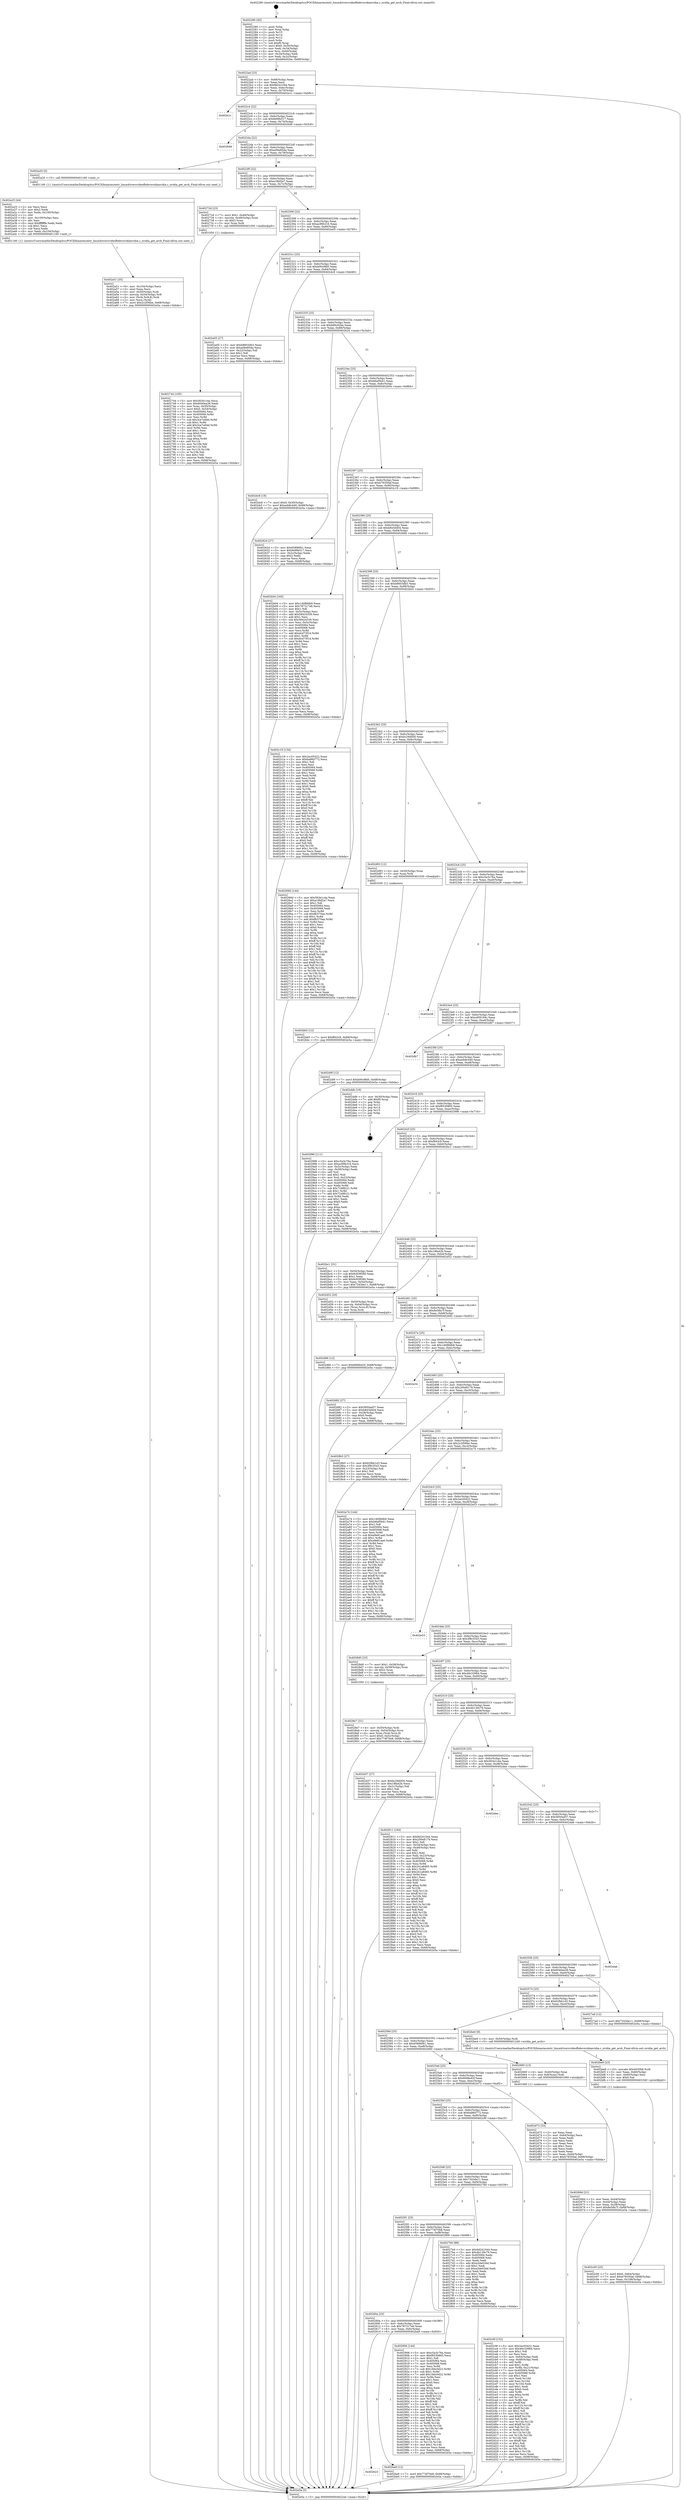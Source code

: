 digraph "0x402280" {
  label = "0x402280 (/mnt/c/Users/mathe/Desktop/tcc/POCII/binaries/extr_linuxdriversvideofbdevnvidianvidia.c_nvidia_get_arch_Final-ollvm.out::main(0))"
  labelloc = "t"
  node[shape=record]

  Entry [label="",width=0.3,height=0.3,shape=circle,fillcolor=black,style=filled]
  "0x4022ad" [label="{
     0x4022ad [23]\l
     | [instrs]\l
     &nbsp;&nbsp;0x4022ad \<+3\>: mov -0x68(%rbp),%eax\l
     &nbsp;&nbsp;0x4022b0 \<+2\>: mov %eax,%ecx\l
     &nbsp;&nbsp;0x4022b2 \<+6\>: sub $0x9d241044,%ecx\l
     &nbsp;&nbsp;0x4022b8 \<+3\>: mov %eax,-0x6c(%rbp)\l
     &nbsp;&nbsp;0x4022bb \<+3\>: mov %ecx,-0x70(%rbp)\l
     &nbsp;&nbsp;0x4022be \<+6\>: je 0000000000402e1c \<main+0xb9c\>\l
  }"]
  "0x402e1c" [label="{
     0x402e1c\l
  }", style=dashed]
  "0x4022c4" [label="{
     0x4022c4 [22]\l
     | [instrs]\l
     &nbsp;&nbsp;0x4022c4 \<+5\>: jmp 00000000004022c9 \<main+0x49\>\l
     &nbsp;&nbsp;0x4022c9 \<+3\>: mov -0x6c(%rbp),%eax\l
     &nbsp;&nbsp;0x4022cc \<+5\>: sub $0x9e99b517,%eax\l
     &nbsp;&nbsp;0x4022d1 \<+3\>: mov %eax,-0x74(%rbp)\l
     &nbsp;&nbsp;0x4022d4 \<+6\>: je 0000000000402648 \<main+0x3c8\>\l
  }"]
  Exit [label="",width=0.3,height=0.3,shape=circle,fillcolor=black,style=filled,peripheries=2]
  "0x402648" [label="{
     0x402648\l
  }", style=dashed]
  "0x4022da" [label="{
     0x4022da [22]\l
     | [instrs]\l
     &nbsp;&nbsp;0x4022da \<+5\>: jmp 00000000004022df \<main+0x5f\>\l
     &nbsp;&nbsp;0x4022df \<+3\>: mov -0x6c(%rbp),%eax\l
     &nbsp;&nbsp;0x4022e2 \<+5\>: sub $0xa06e85da,%eax\l
     &nbsp;&nbsp;0x4022e7 \<+3\>: mov %eax,-0x78(%rbp)\l
     &nbsp;&nbsp;0x4022ea \<+6\>: je 0000000000402a20 \<main+0x7a0\>\l
  }"]
  "0x402d9f" [label="{
     0x402d9f [12]\l
     | [instrs]\l
     &nbsp;&nbsp;0x402d9f \<+7\>: movl $0xb00c9fd5,-0x68(%rbp)\l
     &nbsp;&nbsp;0x402da6 \<+5\>: jmp 0000000000402e5a \<main+0xbda\>\l
  }"]
  "0x402a20" [label="{
     0x402a20 [5]\l
     | [instrs]\l
     &nbsp;&nbsp;0x402a20 \<+5\>: call 0000000000401160 \<next_i\>\l
     | [calls]\l
     &nbsp;&nbsp;0x401160 \{1\} (/mnt/c/Users/mathe/Desktop/tcc/POCII/binaries/extr_linuxdriversvideofbdevnvidianvidia.c_nvidia_get_arch_Final-ollvm.out::next_i)\l
  }"]
  "0x4022f0" [label="{
     0x4022f0 [22]\l
     | [instrs]\l
     &nbsp;&nbsp;0x4022f0 \<+5\>: jmp 00000000004022f5 \<main+0x75\>\l
     &nbsp;&nbsp;0x4022f5 \<+3\>: mov -0x6c(%rbp),%eax\l
     &nbsp;&nbsp;0x4022f8 \<+5\>: sub $0xa18bf2a7,%eax\l
     &nbsp;&nbsp;0x4022fd \<+3\>: mov %eax,-0x7c(%rbp)\l
     &nbsp;&nbsp;0x402300 \<+6\>: je 000000000040272d \<main+0x4ad\>\l
  }"]
  "0x402d66" [label="{
     0x402d66 [12]\l
     | [instrs]\l
     &nbsp;&nbsp;0x402d66 \<+7\>: movl $0x6668e42f,-0x68(%rbp)\l
     &nbsp;&nbsp;0x402d6d \<+5\>: jmp 0000000000402e5a \<main+0xbda\>\l
  }"]
  "0x40272d" [label="{
     0x40272d [23]\l
     | [instrs]\l
     &nbsp;&nbsp;0x40272d \<+7\>: movl $0x1,-0x48(%rbp)\l
     &nbsp;&nbsp;0x402734 \<+4\>: movslq -0x48(%rbp),%rax\l
     &nbsp;&nbsp;0x402738 \<+4\>: shl $0x3,%rax\l
     &nbsp;&nbsp;0x40273c \<+3\>: mov %rax,%rdi\l
     &nbsp;&nbsp;0x40273f \<+5\>: call 0000000000401050 \<malloc@plt\>\l
     | [calls]\l
     &nbsp;&nbsp;0x401050 \{1\} (unknown)\l
  }"]
  "0x402306" [label="{
     0x402306 [22]\l
     | [instrs]\l
     &nbsp;&nbsp;0x402306 \<+5\>: jmp 000000000040230b \<main+0x8b\>\l
     &nbsp;&nbsp;0x40230b \<+3\>: mov -0x6c(%rbp),%eax\l
     &nbsp;&nbsp;0x40230e \<+5\>: sub $0xac99b316,%eax\l
     &nbsp;&nbsp;0x402313 \<+3\>: mov %eax,-0x80(%rbp)\l
     &nbsp;&nbsp;0x402316 \<+6\>: je 0000000000402a05 \<main+0x785\>\l
  }"]
  "0x402c00" [label="{
     0x402c00 [25]\l
     | [instrs]\l
     &nbsp;&nbsp;0x402c00 \<+7\>: movl $0x0,-0x64(%rbp)\l
     &nbsp;&nbsp;0x402c07 \<+7\>: movl $0xb79350af,-0x68(%rbp)\l
     &nbsp;&nbsp;0x402c0e \<+6\>: mov %eax,-0x108(%rbp)\l
     &nbsp;&nbsp;0x402c14 \<+5\>: jmp 0000000000402e5a \<main+0xbda\>\l
  }"]
  "0x402a05" [label="{
     0x402a05 [27]\l
     | [instrs]\l
     &nbsp;&nbsp;0x402a05 \<+5\>: mov $0xb8603db3,%eax\l
     &nbsp;&nbsp;0x402a0a \<+5\>: mov $0xa06e85da,%ecx\l
     &nbsp;&nbsp;0x402a0f \<+3\>: mov -0x22(%rbp),%dl\l
     &nbsp;&nbsp;0x402a12 \<+3\>: test $0x1,%dl\l
     &nbsp;&nbsp;0x402a15 \<+3\>: cmovne %ecx,%eax\l
     &nbsp;&nbsp;0x402a18 \<+3\>: mov %eax,-0x68(%rbp)\l
     &nbsp;&nbsp;0x402a1b \<+5\>: jmp 0000000000402e5a \<main+0xbda\>\l
  }"]
  "0x40231c" [label="{
     0x40231c [25]\l
     | [instrs]\l
     &nbsp;&nbsp;0x40231c \<+5\>: jmp 0000000000402321 \<main+0xa1\>\l
     &nbsp;&nbsp;0x402321 \<+3\>: mov -0x6c(%rbp),%eax\l
     &nbsp;&nbsp;0x402324 \<+5\>: sub $0xb00c9fd5,%eax\l
     &nbsp;&nbsp;0x402329 \<+6\>: mov %eax,-0x84(%rbp)\l
     &nbsp;&nbsp;0x40232f \<+6\>: je 0000000000402dc8 \<main+0xb48\>\l
  }"]
  "0x402be9" [label="{
     0x402be9 [23]\l
     | [instrs]\l
     &nbsp;&nbsp;0x402be9 \<+10\>: movabs $0x4030b6,%rdi\l
     &nbsp;&nbsp;0x402bf3 \<+3\>: mov %eax,-0x60(%rbp)\l
     &nbsp;&nbsp;0x402bf6 \<+3\>: mov -0x60(%rbp),%esi\l
     &nbsp;&nbsp;0x402bf9 \<+2\>: mov $0x0,%al\l
     &nbsp;&nbsp;0x402bfb \<+5\>: call 0000000000401040 \<printf@plt\>\l
     | [calls]\l
     &nbsp;&nbsp;0x401040 \{1\} (unknown)\l
  }"]
  "0x402dc8" [label="{
     0x402dc8 [19]\l
     | [instrs]\l
     &nbsp;&nbsp;0x402dc8 \<+7\>: movl $0x0,-0x30(%rbp)\l
     &nbsp;&nbsp;0x402dcf \<+7\>: movl $0xeeb8c440,-0x68(%rbp)\l
     &nbsp;&nbsp;0x402dd6 \<+5\>: jmp 0000000000402e5a \<main+0xbda\>\l
  }"]
  "0x402335" [label="{
     0x402335 [25]\l
     | [instrs]\l
     &nbsp;&nbsp;0x402335 \<+5\>: jmp 000000000040233a \<main+0xba\>\l
     &nbsp;&nbsp;0x40233a \<+3\>: mov -0x6c(%rbp),%eax\l
     &nbsp;&nbsp;0x40233d \<+5\>: sub $0xb66c62be,%eax\l
     &nbsp;&nbsp;0x402342 \<+6\>: mov %eax,-0x88(%rbp)\l
     &nbsp;&nbsp;0x402348 \<+6\>: je 000000000040262d \<main+0x3ad\>\l
  }"]
  "0x402623" [label="{
     0x402623\l
  }", style=dashed]
  "0x40262d" [label="{
     0x40262d [27]\l
     | [instrs]\l
     &nbsp;&nbsp;0x40262d \<+5\>: mov $0x65896f41,%eax\l
     &nbsp;&nbsp;0x402632 \<+5\>: mov $0x9e99b517,%ecx\l
     &nbsp;&nbsp;0x402637 \<+3\>: mov -0x2c(%rbp),%edx\l
     &nbsp;&nbsp;0x40263a \<+3\>: cmp $0x2,%edx\l
     &nbsp;&nbsp;0x40263d \<+3\>: cmovne %ecx,%eax\l
     &nbsp;&nbsp;0x402640 \<+3\>: mov %eax,-0x68(%rbp)\l
     &nbsp;&nbsp;0x402643 \<+5\>: jmp 0000000000402e5a \<main+0xbda\>\l
  }"]
  "0x40234e" [label="{
     0x40234e [25]\l
     | [instrs]\l
     &nbsp;&nbsp;0x40234e \<+5\>: jmp 0000000000402353 \<main+0xd3\>\l
     &nbsp;&nbsp;0x402353 \<+3\>: mov -0x6c(%rbp),%eax\l
     &nbsp;&nbsp;0x402356 \<+5\>: sub $0xb6af5b41,%eax\l
     &nbsp;&nbsp;0x40235b \<+6\>: mov %eax,-0x8c(%rbp)\l
     &nbsp;&nbsp;0x402361 \<+6\>: je 0000000000402b04 \<main+0x884\>\l
  }"]
  "0x402e5a" [label="{
     0x402e5a [5]\l
     | [instrs]\l
     &nbsp;&nbsp;0x402e5a \<+5\>: jmp 00000000004022ad \<main+0x2d\>\l
  }"]
  "0x402280" [label="{
     0x402280 [45]\l
     | [instrs]\l
     &nbsp;&nbsp;0x402280 \<+1\>: push %rbp\l
     &nbsp;&nbsp;0x402281 \<+3\>: mov %rsp,%rbp\l
     &nbsp;&nbsp;0x402284 \<+2\>: push %r15\l
     &nbsp;&nbsp;0x402286 \<+2\>: push %r14\l
     &nbsp;&nbsp;0x402288 \<+2\>: push %r12\l
     &nbsp;&nbsp;0x40228a \<+1\>: push %rbx\l
     &nbsp;&nbsp;0x40228b \<+7\>: sub $0xf0,%rsp\l
     &nbsp;&nbsp;0x402292 \<+7\>: movl $0x0,-0x30(%rbp)\l
     &nbsp;&nbsp;0x402299 \<+3\>: mov %edi,-0x34(%rbp)\l
     &nbsp;&nbsp;0x40229c \<+4\>: mov %rsi,-0x40(%rbp)\l
     &nbsp;&nbsp;0x4022a0 \<+3\>: mov -0x34(%rbp),%edi\l
     &nbsp;&nbsp;0x4022a3 \<+3\>: mov %edi,-0x2c(%rbp)\l
     &nbsp;&nbsp;0x4022a6 \<+7\>: movl $0xb66c62be,-0x68(%rbp)\l
  }"]
  "0x402ba9" [label="{
     0x402ba9 [12]\l
     | [instrs]\l
     &nbsp;&nbsp;0x402ba9 \<+7\>: movl $0x774f70e8,-0x68(%rbp)\l
     &nbsp;&nbsp;0x402bb0 \<+5\>: jmp 0000000000402e5a \<main+0xbda\>\l
  }"]
  "0x402b04" [label="{
     0x402b04 [165]\l
     | [instrs]\l
     &nbsp;&nbsp;0x402b04 \<+5\>: mov $0x14088db9,%eax\l
     &nbsp;&nbsp;0x402b09 \<+5\>: mov $0x787317e6,%ecx\l
     &nbsp;&nbsp;0x402b0e \<+2\>: mov $0x1,%dl\l
     &nbsp;&nbsp;0x402b10 \<+3\>: mov -0x5c(%rbp),%esi\l
     &nbsp;&nbsp;0x402b13 \<+6\>: add $0x58424339,%esi\l
     &nbsp;&nbsp;0x402b19 \<+3\>: add $0x1,%esi\l
     &nbsp;&nbsp;0x402b1c \<+6\>: sub $0x58424339,%esi\l
     &nbsp;&nbsp;0x402b22 \<+3\>: mov %esi,-0x5c(%rbp)\l
     &nbsp;&nbsp;0x402b25 \<+7\>: mov 0x405064,%esi\l
     &nbsp;&nbsp;0x402b2c \<+7\>: mov 0x405068,%edi\l
     &nbsp;&nbsp;0x402b33 \<+3\>: mov %esi,%r8d\l
     &nbsp;&nbsp;0x402b36 \<+7\>: add $0xdcd73f1d,%r8d\l
     &nbsp;&nbsp;0x402b3d \<+4\>: sub $0x1,%r8d\l
     &nbsp;&nbsp;0x402b41 \<+7\>: sub $0xdcd73f1d,%r8d\l
     &nbsp;&nbsp;0x402b48 \<+4\>: imul %r8d,%esi\l
     &nbsp;&nbsp;0x402b4c \<+3\>: and $0x1,%esi\l
     &nbsp;&nbsp;0x402b4f \<+3\>: cmp $0x0,%esi\l
     &nbsp;&nbsp;0x402b52 \<+4\>: sete %r9b\l
     &nbsp;&nbsp;0x402b56 \<+3\>: cmp $0xa,%edi\l
     &nbsp;&nbsp;0x402b59 \<+4\>: setl %r10b\l
     &nbsp;&nbsp;0x402b5d \<+3\>: mov %r9b,%r11b\l
     &nbsp;&nbsp;0x402b60 \<+4\>: xor $0xff,%r11b\l
     &nbsp;&nbsp;0x402b64 \<+3\>: mov %r10b,%bl\l
     &nbsp;&nbsp;0x402b67 \<+3\>: xor $0xff,%bl\l
     &nbsp;&nbsp;0x402b6a \<+3\>: xor $0x0,%dl\l
     &nbsp;&nbsp;0x402b6d \<+3\>: mov %r11b,%r14b\l
     &nbsp;&nbsp;0x402b70 \<+4\>: and $0x0,%r14b\l
     &nbsp;&nbsp;0x402b74 \<+3\>: and %dl,%r9b\l
     &nbsp;&nbsp;0x402b77 \<+3\>: mov %bl,%r15b\l
     &nbsp;&nbsp;0x402b7a \<+4\>: and $0x0,%r15b\l
     &nbsp;&nbsp;0x402b7e \<+3\>: and %dl,%r10b\l
     &nbsp;&nbsp;0x402b81 \<+3\>: or %r9b,%r14b\l
     &nbsp;&nbsp;0x402b84 \<+3\>: or %r10b,%r15b\l
     &nbsp;&nbsp;0x402b87 \<+3\>: xor %r15b,%r14b\l
     &nbsp;&nbsp;0x402b8a \<+3\>: or %bl,%r11b\l
     &nbsp;&nbsp;0x402b8d \<+4\>: xor $0xff,%r11b\l
     &nbsp;&nbsp;0x402b91 \<+3\>: or $0x0,%dl\l
     &nbsp;&nbsp;0x402b94 \<+3\>: and %dl,%r11b\l
     &nbsp;&nbsp;0x402b97 \<+3\>: or %r11b,%r14b\l
     &nbsp;&nbsp;0x402b9a \<+4\>: test $0x1,%r14b\l
     &nbsp;&nbsp;0x402b9e \<+3\>: cmovne %ecx,%eax\l
     &nbsp;&nbsp;0x402ba1 \<+3\>: mov %eax,-0x68(%rbp)\l
     &nbsp;&nbsp;0x402ba4 \<+5\>: jmp 0000000000402e5a \<main+0xbda\>\l
  }"]
  "0x402367" [label="{
     0x402367 [25]\l
     | [instrs]\l
     &nbsp;&nbsp;0x402367 \<+5\>: jmp 000000000040236c \<main+0xec\>\l
     &nbsp;&nbsp;0x40236c \<+3\>: mov -0x6c(%rbp),%eax\l
     &nbsp;&nbsp;0x40236f \<+5\>: sub $0xb79350af,%eax\l
     &nbsp;&nbsp;0x402374 \<+6\>: mov %eax,-0x90(%rbp)\l
     &nbsp;&nbsp;0x40237a \<+6\>: je 0000000000402c19 \<main+0x999\>\l
  }"]
  "0x402a51" [label="{
     0x402a51 [35]\l
     | [instrs]\l
     &nbsp;&nbsp;0x402a51 \<+6\>: mov -0x104(%rbp),%ecx\l
     &nbsp;&nbsp;0x402a57 \<+3\>: imul %eax,%ecx\l
     &nbsp;&nbsp;0x402a5a \<+4\>: mov -0x50(%rbp),%rdi\l
     &nbsp;&nbsp;0x402a5e \<+4\>: movslq -0x54(%rbp),%r8\l
     &nbsp;&nbsp;0x402a62 \<+4\>: mov (%rdi,%r8,8),%rdi\l
     &nbsp;&nbsp;0x402a66 \<+2\>: mov %ecx,(%rdi)\l
     &nbsp;&nbsp;0x402a68 \<+7\>: movl $0x2c2f56be,-0x68(%rbp)\l
     &nbsp;&nbsp;0x402a6f \<+5\>: jmp 0000000000402e5a \<main+0xbda\>\l
  }"]
  "0x402c19" [label="{
     0x402c19 [134]\l
     | [instrs]\l
     &nbsp;&nbsp;0x402c19 \<+5\>: mov $0x2ec05422,%eax\l
     &nbsp;&nbsp;0x402c1e \<+5\>: mov $0x6a860772,%ecx\l
     &nbsp;&nbsp;0x402c23 \<+2\>: mov $0x1,%dl\l
     &nbsp;&nbsp;0x402c25 \<+2\>: xor %esi,%esi\l
     &nbsp;&nbsp;0x402c27 \<+7\>: mov 0x405064,%edi\l
     &nbsp;&nbsp;0x402c2e \<+8\>: mov 0x405068,%r8d\l
     &nbsp;&nbsp;0x402c36 \<+3\>: sub $0x1,%esi\l
     &nbsp;&nbsp;0x402c39 \<+3\>: mov %edi,%r9d\l
     &nbsp;&nbsp;0x402c3c \<+3\>: add %esi,%r9d\l
     &nbsp;&nbsp;0x402c3f \<+4\>: imul %r9d,%edi\l
     &nbsp;&nbsp;0x402c43 \<+3\>: and $0x1,%edi\l
     &nbsp;&nbsp;0x402c46 \<+3\>: cmp $0x0,%edi\l
     &nbsp;&nbsp;0x402c49 \<+4\>: sete %r10b\l
     &nbsp;&nbsp;0x402c4d \<+4\>: cmp $0xa,%r8d\l
     &nbsp;&nbsp;0x402c51 \<+4\>: setl %r11b\l
     &nbsp;&nbsp;0x402c55 \<+3\>: mov %r10b,%bl\l
     &nbsp;&nbsp;0x402c58 \<+3\>: xor $0xff,%bl\l
     &nbsp;&nbsp;0x402c5b \<+3\>: mov %r11b,%r14b\l
     &nbsp;&nbsp;0x402c5e \<+4\>: xor $0xff,%r14b\l
     &nbsp;&nbsp;0x402c62 \<+3\>: xor $0x0,%dl\l
     &nbsp;&nbsp;0x402c65 \<+3\>: mov %bl,%r15b\l
     &nbsp;&nbsp;0x402c68 \<+4\>: and $0x0,%r15b\l
     &nbsp;&nbsp;0x402c6c \<+3\>: and %dl,%r10b\l
     &nbsp;&nbsp;0x402c6f \<+3\>: mov %r14b,%r12b\l
     &nbsp;&nbsp;0x402c72 \<+4\>: and $0x0,%r12b\l
     &nbsp;&nbsp;0x402c76 \<+3\>: and %dl,%r11b\l
     &nbsp;&nbsp;0x402c79 \<+3\>: or %r10b,%r15b\l
     &nbsp;&nbsp;0x402c7c \<+3\>: or %r11b,%r12b\l
     &nbsp;&nbsp;0x402c7f \<+3\>: xor %r12b,%r15b\l
     &nbsp;&nbsp;0x402c82 \<+3\>: or %r14b,%bl\l
     &nbsp;&nbsp;0x402c85 \<+3\>: xor $0xff,%bl\l
     &nbsp;&nbsp;0x402c88 \<+3\>: or $0x0,%dl\l
     &nbsp;&nbsp;0x402c8b \<+2\>: and %dl,%bl\l
     &nbsp;&nbsp;0x402c8d \<+3\>: or %bl,%r15b\l
     &nbsp;&nbsp;0x402c90 \<+4\>: test $0x1,%r15b\l
     &nbsp;&nbsp;0x402c94 \<+3\>: cmovne %ecx,%eax\l
     &nbsp;&nbsp;0x402c97 \<+3\>: mov %eax,-0x68(%rbp)\l
     &nbsp;&nbsp;0x402c9a \<+5\>: jmp 0000000000402e5a \<main+0xbda\>\l
  }"]
  "0x402380" [label="{
     0x402380 [25]\l
     | [instrs]\l
     &nbsp;&nbsp;0x402380 \<+5\>: jmp 0000000000402385 \<main+0x105\>\l
     &nbsp;&nbsp;0x402385 \<+3\>: mov -0x6c(%rbp),%eax\l
     &nbsp;&nbsp;0x402388 \<+5\>: sub $0xb843d404,%eax\l
     &nbsp;&nbsp;0x40238d \<+6\>: mov %eax,-0x94(%rbp)\l
     &nbsp;&nbsp;0x402393 \<+6\>: je 000000000040269d \<main+0x41d\>\l
  }"]
  "0x402a25" [label="{
     0x402a25 [44]\l
     | [instrs]\l
     &nbsp;&nbsp;0x402a25 \<+2\>: xor %ecx,%ecx\l
     &nbsp;&nbsp;0x402a27 \<+5\>: mov $0x2,%edx\l
     &nbsp;&nbsp;0x402a2c \<+6\>: mov %edx,-0x100(%rbp)\l
     &nbsp;&nbsp;0x402a32 \<+1\>: cltd\l
     &nbsp;&nbsp;0x402a33 \<+6\>: mov -0x100(%rbp),%esi\l
     &nbsp;&nbsp;0x402a39 \<+2\>: idiv %esi\l
     &nbsp;&nbsp;0x402a3b \<+6\>: imul $0xfffffffe,%edx,%edx\l
     &nbsp;&nbsp;0x402a41 \<+3\>: sub $0x1,%ecx\l
     &nbsp;&nbsp;0x402a44 \<+2\>: sub %ecx,%edx\l
     &nbsp;&nbsp;0x402a46 \<+6\>: mov %edx,-0x104(%rbp)\l
     &nbsp;&nbsp;0x402a4c \<+5\>: call 0000000000401160 \<next_i\>\l
     | [calls]\l
     &nbsp;&nbsp;0x401160 \{1\} (/mnt/c/Users/mathe/Desktop/tcc/POCII/binaries/extr_linuxdriversvideofbdevnvidianvidia.c_nvidia_get_arch_Final-ollvm.out::next_i)\l
  }"]
  "0x40269d" [label="{
     0x40269d [144]\l
     | [instrs]\l
     &nbsp;&nbsp;0x40269d \<+5\>: mov $0x563e1c4a,%eax\l
     &nbsp;&nbsp;0x4026a2 \<+5\>: mov $0xa18bf2a7,%ecx\l
     &nbsp;&nbsp;0x4026a7 \<+2\>: mov $0x1,%dl\l
     &nbsp;&nbsp;0x4026a9 \<+7\>: mov 0x405064,%esi\l
     &nbsp;&nbsp;0x4026b0 \<+7\>: mov 0x405068,%edi\l
     &nbsp;&nbsp;0x4026b7 \<+3\>: mov %esi,%r8d\l
     &nbsp;&nbsp;0x4026ba \<+7\>: sub $0xffc570ae,%r8d\l
     &nbsp;&nbsp;0x4026c1 \<+4\>: sub $0x1,%r8d\l
     &nbsp;&nbsp;0x4026c5 \<+7\>: add $0xffc570ae,%r8d\l
     &nbsp;&nbsp;0x4026cc \<+4\>: imul %r8d,%esi\l
     &nbsp;&nbsp;0x4026d0 \<+3\>: and $0x1,%esi\l
     &nbsp;&nbsp;0x4026d3 \<+3\>: cmp $0x0,%esi\l
     &nbsp;&nbsp;0x4026d6 \<+4\>: sete %r9b\l
     &nbsp;&nbsp;0x4026da \<+3\>: cmp $0xa,%edi\l
     &nbsp;&nbsp;0x4026dd \<+4\>: setl %r10b\l
     &nbsp;&nbsp;0x4026e1 \<+3\>: mov %r9b,%r11b\l
     &nbsp;&nbsp;0x4026e4 \<+4\>: xor $0xff,%r11b\l
     &nbsp;&nbsp;0x4026e8 \<+3\>: mov %r10b,%bl\l
     &nbsp;&nbsp;0x4026eb \<+3\>: xor $0xff,%bl\l
     &nbsp;&nbsp;0x4026ee \<+3\>: xor $0x1,%dl\l
     &nbsp;&nbsp;0x4026f1 \<+3\>: mov %r11b,%r14b\l
     &nbsp;&nbsp;0x4026f4 \<+4\>: and $0xff,%r14b\l
     &nbsp;&nbsp;0x4026f8 \<+3\>: and %dl,%r9b\l
     &nbsp;&nbsp;0x4026fb \<+3\>: mov %bl,%r15b\l
     &nbsp;&nbsp;0x4026fe \<+4\>: and $0xff,%r15b\l
     &nbsp;&nbsp;0x402702 \<+3\>: and %dl,%r10b\l
     &nbsp;&nbsp;0x402705 \<+3\>: or %r9b,%r14b\l
     &nbsp;&nbsp;0x402708 \<+3\>: or %r10b,%r15b\l
     &nbsp;&nbsp;0x40270b \<+3\>: xor %r15b,%r14b\l
     &nbsp;&nbsp;0x40270e \<+3\>: or %bl,%r11b\l
     &nbsp;&nbsp;0x402711 \<+4\>: xor $0xff,%r11b\l
     &nbsp;&nbsp;0x402715 \<+3\>: or $0x1,%dl\l
     &nbsp;&nbsp;0x402718 \<+3\>: and %dl,%r11b\l
     &nbsp;&nbsp;0x40271b \<+3\>: or %r11b,%r14b\l
     &nbsp;&nbsp;0x40271e \<+4\>: test $0x1,%r14b\l
     &nbsp;&nbsp;0x402722 \<+3\>: cmovne %ecx,%eax\l
     &nbsp;&nbsp;0x402725 \<+3\>: mov %eax,-0x68(%rbp)\l
     &nbsp;&nbsp;0x402728 \<+5\>: jmp 0000000000402e5a \<main+0xbda\>\l
  }"]
  "0x402399" [label="{
     0x402399 [25]\l
     | [instrs]\l
     &nbsp;&nbsp;0x402399 \<+5\>: jmp 000000000040239e \<main+0x11e\>\l
     &nbsp;&nbsp;0x40239e \<+3\>: mov -0x6c(%rbp),%eax\l
     &nbsp;&nbsp;0x4023a1 \<+5\>: sub $0xb8603db3,%eax\l
     &nbsp;&nbsp;0x4023a6 \<+6\>: mov %eax,-0x98(%rbp)\l
     &nbsp;&nbsp;0x4023ac \<+6\>: je 0000000000402bb5 \<main+0x935\>\l
  }"]
  "0x40260a" [label="{
     0x40260a [25]\l
     | [instrs]\l
     &nbsp;&nbsp;0x40260a \<+5\>: jmp 000000000040260f \<main+0x38f\>\l
     &nbsp;&nbsp;0x40260f \<+3\>: mov -0x6c(%rbp),%eax\l
     &nbsp;&nbsp;0x402612 \<+5\>: sub $0x787317e6,%eax\l
     &nbsp;&nbsp;0x402617 \<+6\>: mov %eax,-0xfc(%rbp)\l
     &nbsp;&nbsp;0x40261d \<+6\>: je 0000000000402ba9 \<main+0x929\>\l
  }"]
  "0x402bb5" [label="{
     0x402bb5 [12]\l
     | [instrs]\l
     &nbsp;&nbsp;0x402bb5 \<+7\>: movl $0xf843c9,-0x68(%rbp)\l
     &nbsp;&nbsp;0x402bbc \<+5\>: jmp 0000000000402e5a \<main+0xbda\>\l
  }"]
  "0x4023b2" [label="{
     0x4023b2 [25]\l
     | [instrs]\l
     &nbsp;&nbsp;0x4023b2 \<+5\>: jmp 00000000004023b7 \<main+0x137\>\l
     &nbsp;&nbsp;0x4023b7 \<+3\>: mov -0x6c(%rbp),%eax\l
     &nbsp;&nbsp;0x4023ba \<+5\>: sub $0xbc29d000,%eax\l
     &nbsp;&nbsp;0x4023bf \<+6\>: mov %eax,-0x9c(%rbp)\l
     &nbsp;&nbsp;0x4023c5 \<+6\>: je 0000000000402d93 \<main+0xb13\>\l
  }"]
  "0x402906" [label="{
     0x402906 [144]\l
     | [instrs]\l
     &nbsp;&nbsp;0x402906 \<+5\>: mov $0xc5a3c76a,%eax\l
     &nbsp;&nbsp;0x40290b \<+5\>: mov $0xf6530865,%ecx\l
     &nbsp;&nbsp;0x402910 \<+2\>: mov $0x1,%dl\l
     &nbsp;&nbsp;0x402912 \<+7\>: mov 0x405064,%esi\l
     &nbsp;&nbsp;0x402919 \<+7\>: mov 0x405068,%edi\l
     &nbsp;&nbsp;0x402920 \<+3\>: mov %esi,%r8d\l
     &nbsp;&nbsp;0x402923 \<+7\>: sub $0x18dc0d22,%r8d\l
     &nbsp;&nbsp;0x40292a \<+4\>: sub $0x1,%r8d\l
     &nbsp;&nbsp;0x40292e \<+7\>: add $0x18dc0d22,%r8d\l
     &nbsp;&nbsp;0x402935 \<+4\>: imul %r8d,%esi\l
     &nbsp;&nbsp;0x402939 \<+3\>: and $0x1,%esi\l
     &nbsp;&nbsp;0x40293c \<+3\>: cmp $0x0,%esi\l
     &nbsp;&nbsp;0x40293f \<+4\>: sete %r9b\l
     &nbsp;&nbsp;0x402943 \<+3\>: cmp $0xa,%edi\l
     &nbsp;&nbsp;0x402946 \<+4\>: setl %r10b\l
     &nbsp;&nbsp;0x40294a \<+3\>: mov %r9b,%r11b\l
     &nbsp;&nbsp;0x40294d \<+4\>: xor $0xff,%r11b\l
     &nbsp;&nbsp;0x402951 \<+3\>: mov %r10b,%bl\l
     &nbsp;&nbsp;0x402954 \<+3\>: xor $0xff,%bl\l
     &nbsp;&nbsp;0x402957 \<+3\>: xor $0x1,%dl\l
     &nbsp;&nbsp;0x40295a \<+3\>: mov %r11b,%r14b\l
     &nbsp;&nbsp;0x40295d \<+4\>: and $0xff,%r14b\l
     &nbsp;&nbsp;0x402961 \<+3\>: and %dl,%r9b\l
     &nbsp;&nbsp;0x402964 \<+3\>: mov %bl,%r15b\l
     &nbsp;&nbsp;0x402967 \<+4\>: and $0xff,%r15b\l
     &nbsp;&nbsp;0x40296b \<+3\>: and %dl,%r10b\l
     &nbsp;&nbsp;0x40296e \<+3\>: or %r9b,%r14b\l
     &nbsp;&nbsp;0x402971 \<+3\>: or %r10b,%r15b\l
     &nbsp;&nbsp;0x402974 \<+3\>: xor %r15b,%r14b\l
     &nbsp;&nbsp;0x402977 \<+3\>: or %bl,%r11b\l
     &nbsp;&nbsp;0x40297a \<+4\>: xor $0xff,%r11b\l
     &nbsp;&nbsp;0x40297e \<+3\>: or $0x1,%dl\l
     &nbsp;&nbsp;0x402981 \<+3\>: and %dl,%r11b\l
     &nbsp;&nbsp;0x402984 \<+3\>: or %r11b,%r14b\l
     &nbsp;&nbsp;0x402987 \<+4\>: test $0x1,%r14b\l
     &nbsp;&nbsp;0x40298b \<+3\>: cmovne %ecx,%eax\l
     &nbsp;&nbsp;0x40298e \<+3\>: mov %eax,-0x68(%rbp)\l
     &nbsp;&nbsp;0x402991 \<+5\>: jmp 0000000000402e5a \<main+0xbda\>\l
  }"]
  "0x402d93" [label="{
     0x402d93 [12]\l
     | [instrs]\l
     &nbsp;&nbsp;0x402d93 \<+4\>: mov -0x50(%rbp),%rax\l
     &nbsp;&nbsp;0x402d97 \<+3\>: mov %rax,%rdi\l
     &nbsp;&nbsp;0x402d9a \<+5\>: call 0000000000401030 \<free@plt\>\l
     | [calls]\l
     &nbsp;&nbsp;0x401030 \{1\} (unknown)\l
  }"]
  "0x4023cb" [label="{
     0x4023cb [25]\l
     | [instrs]\l
     &nbsp;&nbsp;0x4023cb \<+5\>: jmp 00000000004023d0 \<main+0x150\>\l
     &nbsp;&nbsp;0x4023d0 \<+3\>: mov -0x6c(%rbp),%eax\l
     &nbsp;&nbsp;0x4023d3 \<+5\>: sub $0xc5a3c76a,%eax\l
     &nbsp;&nbsp;0x4023d8 \<+6\>: mov %eax,-0xa0(%rbp)\l
     &nbsp;&nbsp;0x4023de \<+6\>: je 0000000000402e28 \<main+0xba8\>\l
  }"]
  "0x4028e7" [label="{
     0x4028e7 [31]\l
     | [instrs]\l
     &nbsp;&nbsp;0x4028e7 \<+4\>: mov -0x50(%rbp),%rdi\l
     &nbsp;&nbsp;0x4028eb \<+4\>: movslq -0x54(%rbp),%rcx\l
     &nbsp;&nbsp;0x4028ef \<+4\>: mov %rax,(%rdi,%rcx,8)\l
     &nbsp;&nbsp;0x4028f3 \<+7\>: movl $0x0,-0x5c(%rbp)\l
     &nbsp;&nbsp;0x4028fa \<+7\>: movl $0x774f70e8,-0x68(%rbp)\l
     &nbsp;&nbsp;0x402901 \<+5\>: jmp 0000000000402e5a \<main+0xbda\>\l
  }"]
  "0x402e28" [label="{
     0x402e28\l
  }", style=dashed]
  "0x4023e4" [label="{
     0x4023e4 [25]\l
     | [instrs]\l
     &nbsp;&nbsp;0x4023e4 \<+5\>: jmp 00000000004023e9 \<main+0x169\>\l
     &nbsp;&nbsp;0x4023e9 \<+3\>: mov -0x6c(%rbp),%eax\l
     &nbsp;&nbsp;0x4023ec \<+5\>: sub $0xc609194c,%eax\l
     &nbsp;&nbsp;0x4023f1 \<+6\>: mov %eax,-0xa4(%rbp)\l
     &nbsp;&nbsp;0x4023f7 \<+6\>: je 0000000000402db7 \<main+0xb37\>\l
  }"]
  "0x4025f1" [label="{
     0x4025f1 [25]\l
     | [instrs]\l
     &nbsp;&nbsp;0x4025f1 \<+5\>: jmp 00000000004025f6 \<main+0x376\>\l
     &nbsp;&nbsp;0x4025f6 \<+3\>: mov -0x6c(%rbp),%eax\l
     &nbsp;&nbsp;0x4025f9 \<+5\>: sub $0x774f70e8,%eax\l
     &nbsp;&nbsp;0x4025fe \<+6\>: mov %eax,-0xf8(%rbp)\l
     &nbsp;&nbsp;0x402604 \<+6\>: je 0000000000402906 \<main+0x686\>\l
  }"]
  "0x402db7" [label="{
     0x402db7\l
  }", style=dashed]
  "0x4023fd" [label="{
     0x4023fd [25]\l
     | [instrs]\l
     &nbsp;&nbsp;0x4023fd \<+5\>: jmp 0000000000402402 \<main+0x182\>\l
     &nbsp;&nbsp;0x402402 \<+3\>: mov -0x6c(%rbp),%eax\l
     &nbsp;&nbsp;0x402405 \<+5\>: sub $0xeeb8c440,%eax\l
     &nbsp;&nbsp;0x40240a \<+6\>: mov %eax,-0xa8(%rbp)\l
     &nbsp;&nbsp;0x402410 \<+6\>: je 0000000000402ddb \<main+0xb5b\>\l
  }"]
  "0x4027b9" [label="{
     0x4027b9 [88]\l
     | [instrs]\l
     &nbsp;&nbsp;0x4027b9 \<+5\>: mov $0x9d241044,%eax\l
     &nbsp;&nbsp;0x4027be \<+5\>: mov $0x4b139c79,%ecx\l
     &nbsp;&nbsp;0x4027c3 \<+7\>: mov 0x405064,%edx\l
     &nbsp;&nbsp;0x4027ca \<+7\>: mov 0x405068,%esi\l
     &nbsp;&nbsp;0x4027d1 \<+2\>: mov %edx,%edi\l
     &nbsp;&nbsp;0x4027d3 \<+6\>: add $0xa3de03dd,%edi\l
     &nbsp;&nbsp;0x4027d9 \<+3\>: sub $0x1,%edi\l
     &nbsp;&nbsp;0x4027dc \<+6\>: sub $0xa3de03dd,%edi\l
     &nbsp;&nbsp;0x4027e2 \<+3\>: imul %edi,%edx\l
     &nbsp;&nbsp;0x4027e5 \<+3\>: and $0x1,%edx\l
     &nbsp;&nbsp;0x4027e8 \<+3\>: cmp $0x0,%edx\l
     &nbsp;&nbsp;0x4027eb \<+4\>: sete %r8b\l
     &nbsp;&nbsp;0x4027ef \<+3\>: cmp $0xa,%esi\l
     &nbsp;&nbsp;0x4027f2 \<+4\>: setl %r9b\l
     &nbsp;&nbsp;0x4027f6 \<+3\>: mov %r8b,%r10b\l
     &nbsp;&nbsp;0x4027f9 \<+3\>: and %r9b,%r10b\l
     &nbsp;&nbsp;0x4027fc \<+3\>: xor %r9b,%r8b\l
     &nbsp;&nbsp;0x4027ff \<+3\>: or %r8b,%r10b\l
     &nbsp;&nbsp;0x402802 \<+4\>: test $0x1,%r10b\l
     &nbsp;&nbsp;0x402806 \<+3\>: cmovne %ecx,%eax\l
     &nbsp;&nbsp;0x402809 \<+3\>: mov %eax,-0x68(%rbp)\l
     &nbsp;&nbsp;0x40280c \<+5\>: jmp 0000000000402e5a \<main+0xbda\>\l
  }"]
  "0x402ddb" [label="{
     0x402ddb [19]\l
     | [instrs]\l
     &nbsp;&nbsp;0x402ddb \<+3\>: mov -0x30(%rbp),%eax\l
     &nbsp;&nbsp;0x402dde \<+7\>: add $0xf0,%rsp\l
     &nbsp;&nbsp;0x402de5 \<+1\>: pop %rbx\l
     &nbsp;&nbsp;0x402de6 \<+2\>: pop %r12\l
     &nbsp;&nbsp;0x402de8 \<+2\>: pop %r14\l
     &nbsp;&nbsp;0x402dea \<+2\>: pop %r15\l
     &nbsp;&nbsp;0x402dec \<+1\>: pop %rbp\l
     &nbsp;&nbsp;0x402ded \<+1\>: ret\l
  }"]
  "0x402416" [label="{
     0x402416 [25]\l
     | [instrs]\l
     &nbsp;&nbsp;0x402416 \<+5\>: jmp 000000000040241b \<main+0x19b\>\l
     &nbsp;&nbsp;0x40241b \<+3\>: mov -0x6c(%rbp),%eax\l
     &nbsp;&nbsp;0x40241e \<+5\>: sub $0xf6530865,%eax\l
     &nbsp;&nbsp;0x402423 \<+6\>: mov %eax,-0xac(%rbp)\l
     &nbsp;&nbsp;0x402429 \<+6\>: je 0000000000402996 \<main+0x716\>\l
  }"]
  "0x4025d8" [label="{
     0x4025d8 [25]\l
     | [instrs]\l
     &nbsp;&nbsp;0x4025d8 \<+5\>: jmp 00000000004025dd \<main+0x35d\>\l
     &nbsp;&nbsp;0x4025dd \<+3\>: mov -0x6c(%rbp),%eax\l
     &nbsp;&nbsp;0x4025e0 \<+5\>: sub $0x7343de11,%eax\l
     &nbsp;&nbsp;0x4025e5 \<+6\>: mov %eax,-0xf4(%rbp)\l
     &nbsp;&nbsp;0x4025eb \<+6\>: je 00000000004027b9 \<main+0x539\>\l
  }"]
  "0x402996" [label="{
     0x402996 [111]\l
     | [instrs]\l
     &nbsp;&nbsp;0x402996 \<+5\>: mov $0xc5a3c76a,%eax\l
     &nbsp;&nbsp;0x40299b \<+5\>: mov $0xac99b316,%ecx\l
     &nbsp;&nbsp;0x4029a0 \<+3\>: mov -0x5c(%rbp),%edx\l
     &nbsp;&nbsp;0x4029a3 \<+3\>: cmp -0x58(%rbp),%edx\l
     &nbsp;&nbsp;0x4029a6 \<+4\>: setl %sil\l
     &nbsp;&nbsp;0x4029aa \<+4\>: and $0x1,%sil\l
     &nbsp;&nbsp;0x4029ae \<+4\>: mov %sil,-0x22(%rbp)\l
     &nbsp;&nbsp;0x4029b2 \<+7\>: mov 0x405064,%edx\l
     &nbsp;&nbsp;0x4029b9 \<+7\>: mov 0x405068,%edi\l
     &nbsp;&nbsp;0x4029c0 \<+3\>: mov %edx,%r8d\l
     &nbsp;&nbsp;0x4029c3 \<+7\>: sub $0x7248fc21,%r8d\l
     &nbsp;&nbsp;0x4029ca \<+4\>: sub $0x1,%r8d\l
     &nbsp;&nbsp;0x4029ce \<+7\>: add $0x7248fc21,%r8d\l
     &nbsp;&nbsp;0x4029d5 \<+4\>: imul %r8d,%edx\l
     &nbsp;&nbsp;0x4029d9 \<+3\>: and $0x1,%edx\l
     &nbsp;&nbsp;0x4029dc \<+3\>: cmp $0x0,%edx\l
     &nbsp;&nbsp;0x4029df \<+4\>: sete %sil\l
     &nbsp;&nbsp;0x4029e3 \<+3\>: cmp $0xa,%edi\l
     &nbsp;&nbsp;0x4029e6 \<+4\>: setl %r9b\l
     &nbsp;&nbsp;0x4029ea \<+3\>: mov %sil,%r10b\l
     &nbsp;&nbsp;0x4029ed \<+3\>: and %r9b,%r10b\l
     &nbsp;&nbsp;0x4029f0 \<+3\>: xor %r9b,%sil\l
     &nbsp;&nbsp;0x4029f3 \<+3\>: or %sil,%r10b\l
     &nbsp;&nbsp;0x4029f6 \<+4\>: test $0x1,%r10b\l
     &nbsp;&nbsp;0x4029fa \<+3\>: cmovne %ecx,%eax\l
     &nbsp;&nbsp;0x4029fd \<+3\>: mov %eax,-0x68(%rbp)\l
     &nbsp;&nbsp;0x402a00 \<+5\>: jmp 0000000000402e5a \<main+0xbda\>\l
  }"]
  "0x40242f" [label="{
     0x40242f [25]\l
     | [instrs]\l
     &nbsp;&nbsp;0x40242f \<+5\>: jmp 0000000000402434 \<main+0x1b4\>\l
     &nbsp;&nbsp;0x402434 \<+3\>: mov -0x6c(%rbp),%eax\l
     &nbsp;&nbsp;0x402437 \<+5\>: sub $0xf843c9,%eax\l
     &nbsp;&nbsp;0x40243c \<+6\>: mov %eax,-0xb0(%rbp)\l
     &nbsp;&nbsp;0x402442 \<+6\>: je 0000000000402bc1 \<main+0x941\>\l
  }"]
  "0x402c9f" [label="{
     0x402c9f [152]\l
     | [instrs]\l
     &nbsp;&nbsp;0x402c9f \<+5\>: mov $0x2ec05422,%eax\l
     &nbsp;&nbsp;0x402ca4 \<+5\>: mov $0x46c33964,%ecx\l
     &nbsp;&nbsp;0x402ca9 \<+2\>: mov $0x1,%dl\l
     &nbsp;&nbsp;0x402cab \<+2\>: xor %esi,%esi\l
     &nbsp;&nbsp;0x402cad \<+3\>: mov -0x64(%rbp),%edi\l
     &nbsp;&nbsp;0x402cb0 \<+3\>: cmp -0x48(%rbp),%edi\l
     &nbsp;&nbsp;0x402cb3 \<+4\>: setl %r8b\l
     &nbsp;&nbsp;0x402cb7 \<+4\>: and $0x1,%r8b\l
     &nbsp;&nbsp;0x402cbb \<+4\>: mov %r8b,-0x21(%rbp)\l
     &nbsp;&nbsp;0x402cbf \<+7\>: mov 0x405064,%edi\l
     &nbsp;&nbsp;0x402cc6 \<+8\>: mov 0x405068,%r9d\l
     &nbsp;&nbsp;0x402cce \<+3\>: sub $0x1,%esi\l
     &nbsp;&nbsp;0x402cd1 \<+3\>: mov %edi,%r10d\l
     &nbsp;&nbsp;0x402cd4 \<+3\>: add %esi,%r10d\l
     &nbsp;&nbsp;0x402cd7 \<+4\>: imul %r10d,%edi\l
     &nbsp;&nbsp;0x402cdb \<+3\>: and $0x1,%edi\l
     &nbsp;&nbsp;0x402cde \<+3\>: cmp $0x0,%edi\l
     &nbsp;&nbsp;0x402ce1 \<+4\>: sete %r8b\l
     &nbsp;&nbsp;0x402ce5 \<+4\>: cmp $0xa,%r9d\l
     &nbsp;&nbsp;0x402ce9 \<+4\>: setl %r11b\l
     &nbsp;&nbsp;0x402ced \<+3\>: mov %r8b,%bl\l
     &nbsp;&nbsp;0x402cf0 \<+3\>: xor $0xff,%bl\l
     &nbsp;&nbsp;0x402cf3 \<+3\>: mov %r11b,%r14b\l
     &nbsp;&nbsp;0x402cf6 \<+4\>: xor $0xff,%r14b\l
     &nbsp;&nbsp;0x402cfa \<+3\>: xor $0x1,%dl\l
     &nbsp;&nbsp;0x402cfd \<+3\>: mov %bl,%r15b\l
     &nbsp;&nbsp;0x402d00 \<+4\>: and $0xff,%r15b\l
     &nbsp;&nbsp;0x402d04 \<+3\>: and %dl,%r8b\l
     &nbsp;&nbsp;0x402d07 \<+3\>: mov %r14b,%r12b\l
     &nbsp;&nbsp;0x402d0a \<+4\>: and $0xff,%r12b\l
     &nbsp;&nbsp;0x402d0e \<+3\>: and %dl,%r11b\l
     &nbsp;&nbsp;0x402d11 \<+3\>: or %r8b,%r15b\l
     &nbsp;&nbsp;0x402d14 \<+3\>: or %r11b,%r12b\l
     &nbsp;&nbsp;0x402d17 \<+3\>: xor %r12b,%r15b\l
     &nbsp;&nbsp;0x402d1a \<+3\>: or %r14b,%bl\l
     &nbsp;&nbsp;0x402d1d \<+3\>: xor $0xff,%bl\l
     &nbsp;&nbsp;0x402d20 \<+3\>: or $0x1,%dl\l
     &nbsp;&nbsp;0x402d23 \<+2\>: and %dl,%bl\l
     &nbsp;&nbsp;0x402d25 \<+3\>: or %bl,%r15b\l
     &nbsp;&nbsp;0x402d28 \<+4\>: test $0x1,%r15b\l
     &nbsp;&nbsp;0x402d2c \<+3\>: cmovne %ecx,%eax\l
     &nbsp;&nbsp;0x402d2f \<+3\>: mov %eax,-0x68(%rbp)\l
     &nbsp;&nbsp;0x402d32 \<+5\>: jmp 0000000000402e5a \<main+0xbda\>\l
  }"]
  "0x402bc1" [label="{
     0x402bc1 [31]\l
     | [instrs]\l
     &nbsp;&nbsp;0x402bc1 \<+3\>: mov -0x54(%rbp),%eax\l
     &nbsp;&nbsp;0x402bc4 \<+5\>: sub $0x9c938580,%eax\l
     &nbsp;&nbsp;0x402bc9 \<+3\>: add $0x1,%eax\l
     &nbsp;&nbsp;0x402bcc \<+5\>: add $0x9c938580,%eax\l
     &nbsp;&nbsp;0x402bd1 \<+3\>: mov %eax,-0x54(%rbp)\l
     &nbsp;&nbsp;0x402bd4 \<+7\>: movl $0x7343de11,-0x68(%rbp)\l
     &nbsp;&nbsp;0x402bdb \<+5\>: jmp 0000000000402e5a \<main+0xbda\>\l
  }"]
  "0x402448" [label="{
     0x402448 [25]\l
     | [instrs]\l
     &nbsp;&nbsp;0x402448 \<+5\>: jmp 000000000040244d \<main+0x1cd\>\l
     &nbsp;&nbsp;0x40244d \<+3\>: mov -0x6c(%rbp),%eax\l
     &nbsp;&nbsp;0x402450 \<+5\>: sub $0x18fa42b,%eax\l
     &nbsp;&nbsp;0x402455 \<+6\>: mov %eax,-0xb4(%rbp)\l
     &nbsp;&nbsp;0x40245b \<+6\>: je 0000000000402d52 \<main+0xad2\>\l
  }"]
  "0x4025bf" [label="{
     0x4025bf [25]\l
     | [instrs]\l
     &nbsp;&nbsp;0x4025bf \<+5\>: jmp 00000000004025c4 \<main+0x344\>\l
     &nbsp;&nbsp;0x4025c4 \<+3\>: mov -0x6c(%rbp),%eax\l
     &nbsp;&nbsp;0x4025c7 \<+5\>: sub $0x6a860772,%eax\l
     &nbsp;&nbsp;0x4025cc \<+6\>: mov %eax,-0xf0(%rbp)\l
     &nbsp;&nbsp;0x4025d2 \<+6\>: je 0000000000402c9f \<main+0xa1f\>\l
  }"]
  "0x402d52" [label="{
     0x402d52 [20]\l
     | [instrs]\l
     &nbsp;&nbsp;0x402d52 \<+4\>: mov -0x50(%rbp),%rax\l
     &nbsp;&nbsp;0x402d56 \<+4\>: movslq -0x64(%rbp),%rcx\l
     &nbsp;&nbsp;0x402d5a \<+4\>: mov (%rax,%rcx,8),%rax\l
     &nbsp;&nbsp;0x402d5e \<+3\>: mov %rax,%rdi\l
     &nbsp;&nbsp;0x402d61 \<+5\>: call 0000000000401030 \<free@plt\>\l
     | [calls]\l
     &nbsp;&nbsp;0x401030 \{1\} (unknown)\l
  }"]
  "0x402461" [label="{
     0x402461 [25]\l
     | [instrs]\l
     &nbsp;&nbsp;0x402461 \<+5\>: jmp 0000000000402466 \<main+0x1e6\>\l
     &nbsp;&nbsp;0x402466 \<+3\>: mov -0x6c(%rbp),%eax\l
     &nbsp;&nbsp;0x402469 \<+5\>: sub $0x8e58a7f,%eax\l
     &nbsp;&nbsp;0x40246e \<+6\>: mov %eax,-0xb8(%rbp)\l
     &nbsp;&nbsp;0x402474 \<+6\>: je 0000000000402682 \<main+0x402\>\l
  }"]
  "0x402d72" [label="{
     0x402d72 [33]\l
     | [instrs]\l
     &nbsp;&nbsp;0x402d72 \<+2\>: xor %eax,%eax\l
     &nbsp;&nbsp;0x402d74 \<+3\>: mov -0x64(%rbp),%ecx\l
     &nbsp;&nbsp;0x402d77 \<+2\>: mov %eax,%edx\l
     &nbsp;&nbsp;0x402d79 \<+2\>: sub %ecx,%edx\l
     &nbsp;&nbsp;0x402d7b \<+2\>: mov %eax,%ecx\l
     &nbsp;&nbsp;0x402d7d \<+3\>: sub $0x1,%ecx\l
     &nbsp;&nbsp;0x402d80 \<+2\>: add %ecx,%edx\l
     &nbsp;&nbsp;0x402d82 \<+2\>: sub %edx,%eax\l
     &nbsp;&nbsp;0x402d84 \<+3\>: mov %eax,-0x64(%rbp)\l
     &nbsp;&nbsp;0x402d87 \<+7\>: movl $0xb79350af,-0x68(%rbp)\l
     &nbsp;&nbsp;0x402d8e \<+5\>: jmp 0000000000402e5a \<main+0xbda\>\l
  }"]
  "0x402682" [label="{
     0x402682 [27]\l
     | [instrs]\l
     &nbsp;&nbsp;0x402682 \<+5\>: mov $0x5850ad57,%eax\l
     &nbsp;&nbsp;0x402687 \<+5\>: mov $0xb843d404,%ecx\l
     &nbsp;&nbsp;0x40268c \<+3\>: mov -0x28(%rbp),%edx\l
     &nbsp;&nbsp;0x40268f \<+3\>: cmp $0x0,%edx\l
     &nbsp;&nbsp;0x402692 \<+3\>: cmove %ecx,%eax\l
     &nbsp;&nbsp;0x402695 \<+3\>: mov %eax,-0x68(%rbp)\l
     &nbsp;&nbsp;0x402698 \<+5\>: jmp 0000000000402e5a \<main+0xbda\>\l
  }"]
  "0x40247a" [label="{
     0x40247a [25]\l
     | [instrs]\l
     &nbsp;&nbsp;0x40247a \<+5\>: jmp 000000000040247f \<main+0x1ff\>\l
     &nbsp;&nbsp;0x40247f \<+3\>: mov -0x6c(%rbp),%eax\l
     &nbsp;&nbsp;0x402482 \<+5\>: sub $0x14088db9,%eax\l
     &nbsp;&nbsp;0x402487 \<+6\>: mov %eax,-0xbc(%rbp)\l
     &nbsp;&nbsp;0x40248d \<+6\>: je 0000000000402e34 \<main+0xbb4\>\l
  }"]
  "0x402744" [label="{
     0x402744 [105]\l
     | [instrs]\l
     &nbsp;&nbsp;0x402744 \<+5\>: mov $0x563e1c4a,%ecx\l
     &nbsp;&nbsp;0x402749 \<+5\>: mov $0x6040ea39,%edx\l
     &nbsp;&nbsp;0x40274e \<+4\>: mov %rax,-0x50(%rbp)\l
     &nbsp;&nbsp;0x402752 \<+7\>: movl $0x0,-0x54(%rbp)\l
     &nbsp;&nbsp;0x402759 \<+7\>: mov 0x405064,%esi\l
     &nbsp;&nbsp;0x402760 \<+8\>: mov 0x405068,%r8d\l
     &nbsp;&nbsp;0x402768 \<+3\>: mov %esi,%r9d\l
     &nbsp;&nbsp;0x40276b \<+7\>: sub $0x3ce7a94d,%r9d\l
     &nbsp;&nbsp;0x402772 \<+4\>: sub $0x1,%r9d\l
     &nbsp;&nbsp;0x402776 \<+7\>: add $0x3ce7a94d,%r9d\l
     &nbsp;&nbsp;0x40277d \<+4\>: imul %r9d,%esi\l
     &nbsp;&nbsp;0x402781 \<+3\>: and $0x1,%esi\l
     &nbsp;&nbsp;0x402784 \<+3\>: cmp $0x0,%esi\l
     &nbsp;&nbsp;0x402787 \<+4\>: sete %r10b\l
     &nbsp;&nbsp;0x40278b \<+4\>: cmp $0xa,%r8d\l
     &nbsp;&nbsp;0x40278f \<+4\>: setl %r11b\l
     &nbsp;&nbsp;0x402793 \<+3\>: mov %r10b,%bl\l
     &nbsp;&nbsp;0x402796 \<+3\>: and %r11b,%bl\l
     &nbsp;&nbsp;0x402799 \<+3\>: xor %r11b,%r10b\l
     &nbsp;&nbsp;0x40279c \<+3\>: or %r10b,%bl\l
     &nbsp;&nbsp;0x40279f \<+3\>: test $0x1,%bl\l
     &nbsp;&nbsp;0x4027a2 \<+3\>: cmovne %edx,%ecx\l
     &nbsp;&nbsp;0x4027a5 \<+3\>: mov %ecx,-0x68(%rbp)\l
     &nbsp;&nbsp;0x4027a8 \<+5\>: jmp 0000000000402e5a \<main+0xbda\>\l
  }"]
  "0x402e34" [label="{
     0x402e34\l
  }", style=dashed]
  "0x402493" [label="{
     0x402493 [25]\l
     | [instrs]\l
     &nbsp;&nbsp;0x402493 \<+5\>: jmp 0000000000402498 \<main+0x218\>\l
     &nbsp;&nbsp;0x402498 \<+3\>: mov -0x6c(%rbp),%eax\l
     &nbsp;&nbsp;0x40249b \<+5\>: sub $0x200e8179,%eax\l
     &nbsp;&nbsp;0x4024a0 \<+6\>: mov %eax,-0xc0(%rbp)\l
     &nbsp;&nbsp;0x4024a6 \<+6\>: je 00000000004028b5 \<main+0x635\>\l
  }"]
  "0x40266d" [label="{
     0x40266d [21]\l
     | [instrs]\l
     &nbsp;&nbsp;0x40266d \<+3\>: mov %eax,-0x44(%rbp)\l
     &nbsp;&nbsp;0x402670 \<+3\>: mov -0x44(%rbp),%eax\l
     &nbsp;&nbsp;0x402673 \<+3\>: mov %eax,-0x28(%rbp)\l
     &nbsp;&nbsp;0x402676 \<+7\>: movl $0x8e58a7f,-0x68(%rbp)\l
     &nbsp;&nbsp;0x40267d \<+5\>: jmp 0000000000402e5a \<main+0xbda\>\l
  }"]
  "0x4028b5" [label="{
     0x4028b5 [27]\l
     | [instrs]\l
     &nbsp;&nbsp;0x4028b5 \<+5\>: mov $0x62fbb1d3,%eax\l
     &nbsp;&nbsp;0x4028ba \<+5\>: mov $0x3f9c5543,%ecx\l
     &nbsp;&nbsp;0x4028bf \<+3\>: mov -0x23(%rbp),%dl\l
     &nbsp;&nbsp;0x4028c2 \<+3\>: test $0x1,%dl\l
     &nbsp;&nbsp;0x4028c5 \<+3\>: cmovne %ecx,%eax\l
     &nbsp;&nbsp;0x4028c8 \<+3\>: mov %eax,-0x68(%rbp)\l
     &nbsp;&nbsp;0x4028cb \<+5\>: jmp 0000000000402e5a \<main+0xbda\>\l
  }"]
  "0x4024ac" [label="{
     0x4024ac [25]\l
     | [instrs]\l
     &nbsp;&nbsp;0x4024ac \<+5\>: jmp 00000000004024b1 \<main+0x231\>\l
     &nbsp;&nbsp;0x4024b1 \<+3\>: mov -0x6c(%rbp),%eax\l
     &nbsp;&nbsp;0x4024b4 \<+5\>: sub $0x2c2f56be,%eax\l
     &nbsp;&nbsp;0x4024b9 \<+6\>: mov %eax,-0xc4(%rbp)\l
     &nbsp;&nbsp;0x4024bf \<+6\>: je 0000000000402a74 \<main+0x7f4\>\l
  }"]
  "0x4025a6" [label="{
     0x4025a6 [25]\l
     | [instrs]\l
     &nbsp;&nbsp;0x4025a6 \<+5\>: jmp 00000000004025ab \<main+0x32b\>\l
     &nbsp;&nbsp;0x4025ab \<+3\>: mov -0x6c(%rbp),%eax\l
     &nbsp;&nbsp;0x4025ae \<+5\>: sub $0x6668e42f,%eax\l
     &nbsp;&nbsp;0x4025b3 \<+6\>: mov %eax,-0xec(%rbp)\l
     &nbsp;&nbsp;0x4025b9 \<+6\>: je 0000000000402d72 \<main+0xaf2\>\l
  }"]
  "0x402a74" [label="{
     0x402a74 [144]\l
     | [instrs]\l
     &nbsp;&nbsp;0x402a74 \<+5\>: mov $0x14088db9,%eax\l
     &nbsp;&nbsp;0x402a79 \<+5\>: mov $0xb6af5b41,%ecx\l
     &nbsp;&nbsp;0x402a7e \<+2\>: mov $0x1,%dl\l
     &nbsp;&nbsp;0x402a80 \<+7\>: mov 0x405064,%esi\l
     &nbsp;&nbsp;0x402a87 \<+7\>: mov 0x405068,%edi\l
     &nbsp;&nbsp;0x402a8e \<+3\>: mov %esi,%r8d\l
     &nbsp;&nbsp;0x402a91 \<+7\>: sub $0xe9e81aa0,%r8d\l
     &nbsp;&nbsp;0x402a98 \<+4\>: sub $0x1,%r8d\l
     &nbsp;&nbsp;0x402a9c \<+7\>: add $0xe9e81aa0,%r8d\l
     &nbsp;&nbsp;0x402aa3 \<+4\>: imul %r8d,%esi\l
     &nbsp;&nbsp;0x402aa7 \<+3\>: and $0x1,%esi\l
     &nbsp;&nbsp;0x402aaa \<+3\>: cmp $0x0,%esi\l
     &nbsp;&nbsp;0x402aad \<+4\>: sete %r9b\l
     &nbsp;&nbsp;0x402ab1 \<+3\>: cmp $0xa,%edi\l
     &nbsp;&nbsp;0x402ab4 \<+4\>: setl %r10b\l
     &nbsp;&nbsp;0x402ab8 \<+3\>: mov %r9b,%r11b\l
     &nbsp;&nbsp;0x402abb \<+4\>: xor $0xff,%r11b\l
     &nbsp;&nbsp;0x402abf \<+3\>: mov %r10b,%bl\l
     &nbsp;&nbsp;0x402ac2 \<+3\>: xor $0xff,%bl\l
     &nbsp;&nbsp;0x402ac5 \<+3\>: xor $0x1,%dl\l
     &nbsp;&nbsp;0x402ac8 \<+3\>: mov %r11b,%r14b\l
     &nbsp;&nbsp;0x402acb \<+4\>: and $0xff,%r14b\l
     &nbsp;&nbsp;0x402acf \<+3\>: and %dl,%r9b\l
     &nbsp;&nbsp;0x402ad2 \<+3\>: mov %bl,%r15b\l
     &nbsp;&nbsp;0x402ad5 \<+4\>: and $0xff,%r15b\l
     &nbsp;&nbsp;0x402ad9 \<+3\>: and %dl,%r10b\l
     &nbsp;&nbsp;0x402adc \<+3\>: or %r9b,%r14b\l
     &nbsp;&nbsp;0x402adf \<+3\>: or %r10b,%r15b\l
     &nbsp;&nbsp;0x402ae2 \<+3\>: xor %r15b,%r14b\l
     &nbsp;&nbsp;0x402ae5 \<+3\>: or %bl,%r11b\l
     &nbsp;&nbsp;0x402ae8 \<+4\>: xor $0xff,%r11b\l
     &nbsp;&nbsp;0x402aec \<+3\>: or $0x1,%dl\l
     &nbsp;&nbsp;0x402aef \<+3\>: and %dl,%r11b\l
     &nbsp;&nbsp;0x402af2 \<+3\>: or %r11b,%r14b\l
     &nbsp;&nbsp;0x402af5 \<+4\>: test $0x1,%r14b\l
     &nbsp;&nbsp;0x402af9 \<+3\>: cmovne %ecx,%eax\l
     &nbsp;&nbsp;0x402afc \<+3\>: mov %eax,-0x68(%rbp)\l
     &nbsp;&nbsp;0x402aff \<+5\>: jmp 0000000000402e5a \<main+0xbda\>\l
  }"]
  "0x4024c5" [label="{
     0x4024c5 [25]\l
     | [instrs]\l
     &nbsp;&nbsp;0x4024c5 \<+5\>: jmp 00000000004024ca \<main+0x24a\>\l
     &nbsp;&nbsp;0x4024ca \<+3\>: mov -0x6c(%rbp),%eax\l
     &nbsp;&nbsp;0x4024cd \<+5\>: sub $0x2ec05422,%eax\l
     &nbsp;&nbsp;0x4024d2 \<+6\>: mov %eax,-0xc8(%rbp)\l
     &nbsp;&nbsp;0x4024d8 \<+6\>: je 0000000000402e53 \<main+0xbd3\>\l
  }"]
  "0x402660" [label="{
     0x402660 [13]\l
     | [instrs]\l
     &nbsp;&nbsp;0x402660 \<+4\>: mov -0x40(%rbp),%rax\l
     &nbsp;&nbsp;0x402664 \<+4\>: mov 0x8(%rax),%rdi\l
     &nbsp;&nbsp;0x402668 \<+5\>: call 0000000000401060 \<atoi@plt\>\l
     | [calls]\l
     &nbsp;&nbsp;0x401060 \{1\} (unknown)\l
  }"]
  "0x402e53" [label="{
     0x402e53\l
  }", style=dashed]
  "0x4024de" [label="{
     0x4024de [25]\l
     | [instrs]\l
     &nbsp;&nbsp;0x4024de \<+5\>: jmp 00000000004024e3 \<main+0x263\>\l
     &nbsp;&nbsp;0x4024e3 \<+3\>: mov -0x6c(%rbp),%eax\l
     &nbsp;&nbsp;0x4024e6 \<+5\>: sub $0x3f9c5543,%eax\l
     &nbsp;&nbsp;0x4024eb \<+6\>: mov %eax,-0xcc(%rbp)\l
     &nbsp;&nbsp;0x4024f1 \<+6\>: je 00000000004028d0 \<main+0x650\>\l
  }"]
  "0x40258d" [label="{
     0x40258d [25]\l
     | [instrs]\l
     &nbsp;&nbsp;0x40258d \<+5\>: jmp 0000000000402592 \<main+0x312\>\l
     &nbsp;&nbsp;0x402592 \<+3\>: mov -0x6c(%rbp),%eax\l
     &nbsp;&nbsp;0x402595 \<+5\>: sub $0x65896f41,%eax\l
     &nbsp;&nbsp;0x40259a \<+6\>: mov %eax,-0xe8(%rbp)\l
     &nbsp;&nbsp;0x4025a0 \<+6\>: je 0000000000402660 \<main+0x3e0\>\l
  }"]
  "0x4028d0" [label="{
     0x4028d0 [23]\l
     | [instrs]\l
     &nbsp;&nbsp;0x4028d0 \<+7\>: movl $0x1,-0x58(%rbp)\l
     &nbsp;&nbsp;0x4028d7 \<+4\>: movslq -0x58(%rbp),%rax\l
     &nbsp;&nbsp;0x4028db \<+4\>: shl $0x2,%rax\l
     &nbsp;&nbsp;0x4028df \<+3\>: mov %rax,%rdi\l
     &nbsp;&nbsp;0x4028e2 \<+5\>: call 0000000000401050 \<malloc@plt\>\l
     | [calls]\l
     &nbsp;&nbsp;0x401050 \{1\} (unknown)\l
  }"]
  "0x4024f7" [label="{
     0x4024f7 [25]\l
     | [instrs]\l
     &nbsp;&nbsp;0x4024f7 \<+5\>: jmp 00000000004024fc \<main+0x27c\>\l
     &nbsp;&nbsp;0x4024fc \<+3\>: mov -0x6c(%rbp),%eax\l
     &nbsp;&nbsp;0x4024ff \<+5\>: sub $0x46c33964,%eax\l
     &nbsp;&nbsp;0x402504 \<+6\>: mov %eax,-0xd0(%rbp)\l
     &nbsp;&nbsp;0x40250a \<+6\>: je 0000000000402d37 \<main+0xab7\>\l
  }"]
  "0x402be0" [label="{
     0x402be0 [9]\l
     | [instrs]\l
     &nbsp;&nbsp;0x402be0 \<+4\>: mov -0x50(%rbp),%rdi\l
     &nbsp;&nbsp;0x402be4 \<+5\>: call 0000000000401240 \<nvidia_get_arch\>\l
     | [calls]\l
     &nbsp;&nbsp;0x401240 \{1\} (/mnt/c/Users/mathe/Desktop/tcc/POCII/binaries/extr_linuxdriversvideofbdevnvidianvidia.c_nvidia_get_arch_Final-ollvm.out::nvidia_get_arch)\l
  }"]
  "0x402d37" [label="{
     0x402d37 [27]\l
     | [instrs]\l
     &nbsp;&nbsp;0x402d37 \<+5\>: mov $0xbc29d000,%eax\l
     &nbsp;&nbsp;0x402d3c \<+5\>: mov $0x18fa42b,%ecx\l
     &nbsp;&nbsp;0x402d41 \<+3\>: mov -0x21(%rbp),%dl\l
     &nbsp;&nbsp;0x402d44 \<+3\>: test $0x1,%dl\l
     &nbsp;&nbsp;0x402d47 \<+3\>: cmovne %ecx,%eax\l
     &nbsp;&nbsp;0x402d4a \<+3\>: mov %eax,-0x68(%rbp)\l
     &nbsp;&nbsp;0x402d4d \<+5\>: jmp 0000000000402e5a \<main+0xbda\>\l
  }"]
  "0x402510" [label="{
     0x402510 [25]\l
     | [instrs]\l
     &nbsp;&nbsp;0x402510 \<+5\>: jmp 0000000000402515 \<main+0x295\>\l
     &nbsp;&nbsp;0x402515 \<+3\>: mov -0x6c(%rbp),%eax\l
     &nbsp;&nbsp;0x402518 \<+5\>: sub $0x4b139c79,%eax\l
     &nbsp;&nbsp;0x40251d \<+6\>: mov %eax,-0xd4(%rbp)\l
     &nbsp;&nbsp;0x402523 \<+6\>: je 0000000000402811 \<main+0x591\>\l
  }"]
  "0x402574" [label="{
     0x402574 [25]\l
     | [instrs]\l
     &nbsp;&nbsp;0x402574 \<+5\>: jmp 0000000000402579 \<main+0x2f9\>\l
     &nbsp;&nbsp;0x402579 \<+3\>: mov -0x6c(%rbp),%eax\l
     &nbsp;&nbsp;0x40257c \<+5\>: sub $0x62fbb1d3,%eax\l
     &nbsp;&nbsp;0x402581 \<+6\>: mov %eax,-0xe4(%rbp)\l
     &nbsp;&nbsp;0x402587 \<+6\>: je 0000000000402be0 \<main+0x960\>\l
  }"]
  "0x402811" [label="{
     0x402811 [164]\l
     | [instrs]\l
     &nbsp;&nbsp;0x402811 \<+5\>: mov $0x9d241044,%eax\l
     &nbsp;&nbsp;0x402816 \<+5\>: mov $0x200e8179,%ecx\l
     &nbsp;&nbsp;0x40281b \<+2\>: mov $0x1,%dl\l
     &nbsp;&nbsp;0x40281d \<+3\>: mov -0x54(%rbp),%esi\l
     &nbsp;&nbsp;0x402820 \<+3\>: cmp -0x48(%rbp),%esi\l
     &nbsp;&nbsp;0x402823 \<+4\>: setl %dil\l
     &nbsp;&nbsp;0x402827 \<+4\>: and $0x1,%dil\l
     &nbsp;&nbsp;0x40282b \<+4\>: mov %dil,-0x23(%rbp)\l
     &nbsp;&nbsp;0x40282f \<+7\>: mov 0x405064,%esi\l
     &nbsp;&nbsp;0x402836 \<+8\>: mov 0x405068,%r8d\l
     &nbsp;&nbsp;0x40283e \<+3\>: mov %esi,%r9d\l
     &nbsp;&nbsp;0x402841 \<+7\>: sub $0x241a8485,%r9d\l
     &nbsp;&nbsp;0x402848 \<+4\>: sub $0x1,%r9d\l
     &nbsp;&nbsp;0x40284c \<+7\>: add $0x241a8485,%r9d\l
     &nbsp;&nbsp;0x402853 \<+4\>: imul %r9d,%esi\l
     &nbsp;&nbsp;0x402857 \<+3\>: and $0x1,%esi\l
     &nbsp;&nbsp;0x40285a \<+3\>: cmp $0x0,%esi\l
     &nbsp;&nbsp;0x40285d \<+4\>: sete %dil\l
     &nbsp;&nbsp;0x402861 \<+4\>: cmp $0xa,%r8d\l
     &nbsp;&nbsp;0x402865 \<+4\>: setl %r10b\l
     &nbsp;&nbsp;0x402869 \<+3\>: mov %dil,%r11b\l
     &nbsp;&nbsp;0x40286c \<+4\>: xor $0xff,%r11b\l
     &nbsp;&nbsp;0x402870 \<+3\>: mov %r10b,%bl\l
     &nbsp;&nbsp;0x402873 \<+3\>: xor $0xff,%bl\l
     &nbsp;&nbsp;0x402876 \<+3\>: xor $0x0,%dl\l
     &nbsp;&nbsp;0x402879 \<+3\>: mov %r11b,%r14b\l
     &nbsp;&nbsp;0x40287c \<+4\>: and $0x0,%r14b\l
     &nbsp;&nbsp;0x402880 \<+3\>: and %dl,%dil\l
     &nbsp;&nbsp;0x402883 \<+3\>: mov %bl,%r15b\l
     &nbsp;&nbsp;0x402886 \<+4\>: and $0x0,%r15b\l
     &nbsp;&nbsp;0x40288a \<+3\>: and %dl,%r10b\l
     &nbsp;&nbsp;0x40288d \<+3\>: or %dil,%r14b\l
     &nbsp;&nbsp;0x402890 \<+3\>: or %r10b,%r15b\l
     &nbsp;&nbsp;0x402893 \<+3\>: xor %r15b,%r14b\l
     &nbsp;&nbsp;0x402896 \<+3\>: or %bl,%r11b\l
     &nbsp;&nbsp;0x402899 \<+4\>: xor $0xff,%r11b\l
     &nbsp;&nbsp;0x40289d \<+3\>: or $0x0,%dl\l
     &nbsp;&nbsp;0x4028a0 \<+3\>: and %dl,%r11b\l
     &nbsp;&nbsp;0x4028a3 \<+3\>: or %r11b,%r14b\l
     &nbsp;&nbsp;0x4028a6 \<+4\>: test $0x1,%r14b\l
     &nbsp;&nbsp;0x4028aa \<+3\>: cmovne %ecx,%eax\l
     &nbsp;&nbsp;0x4028ad \<+3\>: mov %eax,-0x68(%rbp)\l
     &nbsp;&nbsp;0x4028b0 \<+5\>: jmp 0000000000402e5a \<main+0xbda\>\l
  }"]
  "0x402529" [label="{
     0x402529 [25]\l
     | [instrs]\l
     &nbsp;&nbsp;0x402529 \<+5\>: jmp 000000000040252e \<main+0x2ae\>\l
     &nbsp;&nbsp;0x40252e \<+3\>: mov -0x6c(%rbp),%eax\l
     &nbsp;&nbsp;0x402531 \<+5\>: sub $0x563e1c4a,%eax\l
     &nbsp;&nbsp;0x402536 \<+6\>: mov %eax,-0xd8(%rbp)\l
     &nbsp;&nbsp;0x40253c \<+6\>: je 0000000000402dee \<main+0xb6e\>\l
  }"]
  "0x4027ad" [label="{
     0x4027ad [12]\l
     | [instrs]\l
     &nbsp;&nbsp;0x4027ad \<+7\>: movl $0x7343de11,-0x68(%rbp)\l
     &nbsp;&nbsp;0x4027b4 \<+5\>: jmp 0000000000402e5a \<main+0xbda\>\l
  }"]
  "0x402dee" [label="{
     0x402dee\l
  }", style=dashed]
  "0x402542" [label="{
     0x402542 [25]\l
     | [instrs]\l
     &nbsp;&nbsp;0x402542 \<+5\>: jmp 0000000000402547 \<main+0x2c7\>\l
     &nbsp;&nbsp;0x402547 \<+3\>: mov -0x6c(%rbp),%eax\l
     &nbsp;&nbsp;0x40254a \<+5\>: sub $0x5850ad57,%eax\l
     &nbsp;&nbsp;0x40254f \<+6\>: mov %eax,-0xdc(%rbp)\l
     &nbsp;&nbsp;0x402555 \<+6\>: je 0000000000402dab \<main+0xb2b\>\l
  }"]
  "0x40255b" [label="{
     0x40255b [25]\l
     | [instrs]\l
     &nbsp;&nbsp;0x40255b \<+5\>: jmp 0000000000402560 \<main+0x2e0\>\l
     &nbsp;&nbsp;0x402560 \<+3\>: mov -0x6c(%rbp),%eax\l
     &nbsp;&nbsp;0x402563 \<+5\>: sub $0x6040ea39,%eax\l
     &nbsp;&nbsp;0x402568 \<+6\>: mov %eax,-0xe0(%rbp)\l
     &nbsp;&nbsp;0x40256e \<+6\>: je 00000000004027ad \<main+0x52d\>\l
  }"]
  "0x402dab" [label="{
     0x402dab\l
  }", style=dashed]
  Entry -> "0x402280" [label=" 1"]
  "0x4022ad" -> "0x402e1c" [label=" 0"]
  "0x4022ad" -> "0x4022c4" [label=" 37"]
  "0x402ddb" -> Exit [label=" 1"]
  "0x4022c4" -> "0x402648" [label=" 0"]
  "0x4022c4" -> "0x4022da" [label=" 37"]
  "0x402dc8" -> "0x402e5a" [label=" 1"]
  "0x4022da" -> "0x402a20" [label=" 1"]
  "0x4022da" -> "0x4022f0" [label=" 36"]
  "0x402d9f" -> "0x402e5a" [label=" 1"]
  "0x4022f0" -> "0x40272d" [label=" 1"]
  "0x4022f0" -> "0x402306" [label=" 35"]
  "0x402d93" -> "0x402d9f" [label=" 1"]
  "0x402306" -> "0x402a05" [label=" 2"]
  "0x402306" -> "0x40231c" [label=" 33"]
  "0x402d72" -> "0x402e5a" [label=" 1"]
  "0x40231c" -> "0x402dc8" [label=" 1"]
  "0x40231c" -> "0x402335" [label=" 32"]
  "0x402d66" -> "0x402e5a" [label=" 1"]
  "0x402335" -> "0x40262d" [label=" 1"]
  "0x402335" -> "0x40234e" [label=" 31"]
  "0x40262d" -> "0x402e5a" [label=" 1"]
  "0x402280" -> "0x4022ad" [label=" 1"]
  "0x402e5a" -> "0x4022ad" [label=" 36"]
  "0x402d52" -> "0x402d66" [label=" 1"]
  "0x40234e" -> "0x402b04" [label=" 1"]
  "0x40234e" -> "0x402367" [label=" 30"]
  "0x402d37" -> "0x402e5a" [label=" 2"]
  "0x402367" -> "0x402c19" [label=" 2"]
  "0x402367" -> "0x402380" [label=" 28"]
  "0x402c19" -> "0x402e5a" [label=" 2"]
  "0x402380" -> "0x40269d" [label=" 1"]
  "0x402380" -> "0x402399" [label=" 27"]
  "0x402c00" -> "0x402e5a" [label=" 1"]
  "0x402399" -> "0x402bb5" [label=" 1"]
  "0x402399" -> "0x4023b2" [label=" 26"]
  "0x402be9" -> "0x402c00" [label=" 1"]
  "0x4023b2" -> "0x402d93" [label=" 1"]
  "0x4023b2" -> "0x4023cb" [label=" 25"]
  "0x402be0" -> "0x402be9" [label=" 1"]
  "0x4023cb" -> "0x402e28" [label=" 0"]
  "0x4023cb" -> "0x4023e4" [label=" 25"]
  "0x402bb5" -> "0x402e5a" [label=" 1"]
  "0x4023e4" -> "0x402db7" [label=" 0"]
  "0x4023e4" -> "0x4023fd" [label=" 25"]
  "0x402ba9" -> "0x402e5a" [label=" 1"]
  "0x4023fd" -> "0x402ddb" [label=" 1"]
  "0x4023fd" -> "0x402416" [label=" 24"]
  "0x40260a" -> "0x402623" [label=" 0"]
  "0x402416" -> "0x402996" [label=" 2"]
  "0x402416" -> "0x40242f" [label=" 22"]
  "0x402c9f" -> "0x402e5a" [label=" 2"]
  "0x40242f" -> "0x402bc1" [label=" 1"]
  "0x40242f" -> "0x402448" [label=" 21"]
  "0x402b04" -> "0x402e5a" [label=" 1"]
  "0x402448" -> "0x402d52" [label=" 1"]
  "0x402448" -> "0x402461" [label=" 20"]
  "0x402a51" -> "0x402e5a" [label=" 1"]
  "0x402461" -> "0x402682" [label=" 1"]
  "0x402461" -> "0x40247a" [label=" 19"]
  "0x402a25" -> "0x402a51" [label=" 1"]
  "0x40247a" -> "0x402e34" [label=" 0"]
  "0x40247a" -> "0x402493" [label=" 19"]
  "0x402a05" -> "0x402e5a" [label=" 2"]
  "0x402493" -> "0x4028b5" [label=" 2"]
  "0x402493" -> "0x4024ac" [label=" 17"]
  "0x402996" -> "0x402e5a" [label=" 2"]
  "0x4024ac" -> "0x402a74" [label=" 1"]
  "0x4024ac" -> "0x4024c5" [label=" 16"]
  "0x402906" -> "0x402e5a" [label=" 2"]
  "0x4024c5" -> "0x402e53" [label=" 0"]
  "0x4024c5" -> "0x4024de" [label=" 16"]
  "0x4025f1" -> "0x40260a" [label=" 1"]
  "0x4024de" -> "0x4028d0" [label=" 1"]
  "0x4024de" -> "0x4024f7" [label=" 15"]
  "0x402bc1" -> "0x402e5a" [label=" 1"]
  "0x4024f7" -> "0x402d37" [label=" 2"]
  "0x4024f7" -> "0x402510" [label=" 13"]
  "0x4028e7" -> "0x402e5a" [label=" 1"]
  "0x402510" -> "0x402811" [label=" 2"]
  "0x402510" -> "0x402529" [label=" 11"]
  "0x4028b5" -> "0x402e5a" [label=" 2"]
  "0x402529" -> "0x402dee" [label=" 0"]
  "0x402529" -> "0x402542" [label=" 11"]
  "0x402811" -> "0x402e5a" [label=" 2"]
  "0x402542" -> "0x402dab" [label=" 0"]
  "0x402542" -> "0x40255b" [label=" 11"]
  "0x4027b9" -> "0x402e5a" [label=" 2"]
  "0x40255b" -> "0x4027ad" [label=" 1"]
  "0x40255b" -> "0x402574" [label=" 10"]
  "0x4028d0" -> "0x4028e7" [label=" 1"]
  "0x402574" -> "0x402be0" [label=" 1"]
  "0x402574" -> "0x40258d" [label=" 9"]
  "0x4025f1" -> "0x402906" [label=" 2"]
  "0x40258d" -> "0x402660" [label=" 1"]
  "0x40258d" -> "0x4025a6" [label=" 8"]
  "0x402660" -> "0x40266d" [label=" 1"]
  "0x40266d" -> "0x402e5a" [label=" 1"]
  "0x402682" -> "0x402e5a" [label=" 1"]
  "0x40269d" -> "0x402e5a" [label=" 1"]
  "0x40272d" -> "0x402744" [label=" 1"]
  "0x402744" -> "0x402e5a" [label=" 1"]
  "0x4027ad" -> "0x402e5a" [label=" 1"]
  "0x402a20" -> "0x402a25" [label=" 1"]
  "0x4025a6" -> "0x402d72" [label=" 1"]
  "0x4025a6" -> "0x4025bf" [label=" 7"]
  "0x402a74" -> "0x402e5a" [label=" 1"]
  "0x4025bf" -> "0x402c9f" [label=" 2"]
  "0x4025bf" -> "0x4025d8" [label=" 5"]
  "0x40260a" -> "0x402ba9" [label=" 1"]
  "0x4025d8" -> "0x4027b9" [label=" 2"]
  "0x4025d8" -> "0x4025f1" [label=" 3"]
}
